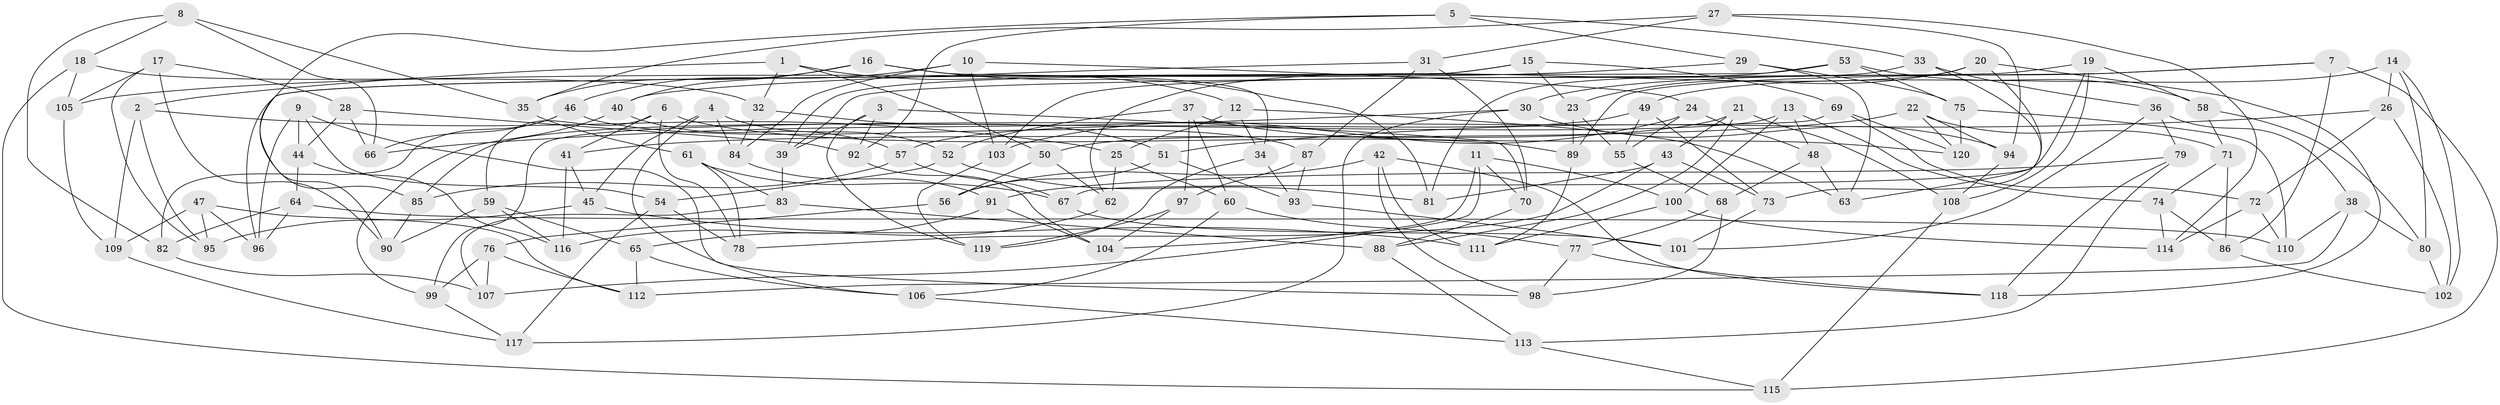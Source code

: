 // Generated by graph-tools (version 1.1) at 2025/50/03/09/25 03:50:50]
// undirected, 120 vertices, 240 edges
graph export_dot {
graph [start="1"]
  node [color=gray90,style=filled];
  1;
  2;
  3;
  4;
  5;
  6;
  7;
  8;
  9;
  10;
  11;
  12;
  13;
  14;
  15;
  16;
  17;
  18;
  19;
  20;
  21;
  22;
  23;
  24;
  25;
  26;
  27;
  28;
  29;
  30;
  31;
  32;
  33;
  34;
  35;
  36;
  37;
  38;
  39;
  40;
  41;
  42;
  43;
  44;
  45;
  46;
  47;
  48;
  49;
  50;
  51;
  52;
  53;
  54;
  55;
  56;
  57;
  58;
  59;
  60;
  61;
  62;
  63;
  64;
  65;
  66;
  67;
  68;
  69;
  70;
  71;
  72;
  73;
  74;
  75;
  76;
  77;
  78;
  79;
  80;
  81;
  82;
  83;
  84;
  85;
  86;
  87;
  88;
  89;
  90;
  91;
  92;
  93;
  94;
  95;
  96;
  97;
  98;
  99;
  100;
  101;
  102;
  103;
  104;
  105;
  106;
  107;
  108;
  109;
  110;
  111;
  112;
  113;
  114;
  115;
  116;
  117;
  118;
  119;
  120;
  1 -- 2;
  1 -- 32;
  1 -- 12;
  1 -- 50;
  2 -- 95;
  2 -- 109;
  2 -- 25;
  3 -- 92;
  3 -- 39;
  3 -- 70;
  3 -- 119;
  4 -- 45;
  4 -- 84;
  4 -- 52;
  4 -- 106;
  5 -- 33;
  5 -- 85;
  5 -- 92;
  5 -- 29;
  6 -- 41;
  6 -- 59;
  6 -- 89;
  6 -- 78;
  7 -- 86;
  7 -- 30;
  7 -- 89;
  7 -- 115;
  8 -- 18;
  8 -- 82;
  8 -- 66;
  8 -- 35;
  9 -- 98;
  9 -- 44;
  9 -- 96;
  9 -- 54;
  10 -- 24;
  10 -- 46;
  10 -- 84;
  10 -- 103;
  11 -- 104;
  11 -- 70;
  11 -- 107;
  11 -- 100;
  12 -- 25;
  12 -- 63;
  12 -- 34;
  13 -- 48;
  13 -- 85;
  13 -- 100;
  13 -- 74;
  14 -- 26;
  14 -- 49;
  14 -- 80;
  14 -- 102;
  15 -- 69;
  15 -- 23;
  15 -- 90;
  15 -- 39;
  16 -- 40;
  16 -- 34;
  16 -- 35;
  16 -- 81;
  17 -- 90;
  17 -- 95;
  17 -- 105;
  17 -- 28;
  18 -- 32;
  18 -- 115;
  18 -- 105;
  19 -- 108;
  19 -- 58;
  19 -- 67;
  19 -- 39;
  20 -- 62;
  20 -- 73;
  20 -- 118;
  20 -- 23;
  21 -- 88;
  21 -- 43;
  21 -- 50;
  21 -- 108;
  22 -- 41;
  22 -- 71;
  22 -- 94;
  22 -- 120;
  23 -- 55;
  23 -- 89;
  24 -- 55;
  24 -- 48;
  24 -- 103;
  25 -- 62;
  25 -- 60;
  26 -- 51;
  26 -- 72;
  26 -- 102;
  27 -- 31;
  27 -- 35;
  27 -- 114;
  27 -- 94;
  28 -- 66;
  28 -- 44;
  28 -- 92;
  29 -- 63;
  29 -- 105;
  29 -- 75;
  30 -- 94;
  30 -- 117;
  30 -- 66;
  31 -- 70;
  31 -- 87;
  31 -- 40;
  32 -- 51;
  32 -- 84;
  33 -- 36;
  33 -- 103;
  33 -- 63;
  34 -- 93;
  34 -- 119;
  35 -- 61;
  36 -- 38;
  36 -- 79;
  36 -- 101;
  37 -- 120;
  37 -- 52;
  37 -- 60;
  37 -- 97;
  38 -- 112;
  38 -- 80;
  38 -- 110;
  39 -- 83;
  40 -- 99;
  40 -- 57;
  41 -- 116;
  41 -- 45;
  42 -- 56;
  42 -- 111;
  42 -- 98;
  42 -- 118;
  43 -- 73;
  43 -- 81;
  43 -- 78;
  44 -- 64;
  44 -- 116;
  45 -- 111;
  45 -- 95;
  46 -- 87;
  46 -- 66;
  46 -- 82;
  47 -- 96;
  47 -- 95;
  47 -- 112;
  47 -- 109;
  48 -- 63;
  48 -- 68;
  49 -- 73;
  49 -- 57;
  49 -- 55;
  50 -- 56;
  50 -- 62;
  51 -- 56;
  51 -- 93;
  52 -- 81;
  52 -- 54;
  53 -- 96;
  53 -- 75;
  53 -- 81;
  53 -- 58;
  54 -- 117;
  54 -- 78;
  55 -- 68;
  56 -- 76;
  57 -- 85;
  57 -- 67;
  58 -- 80;
  58 -- 71;
  59 -- 65;
  59 -- 116;
  59 -- 90;
  60 -- 77;
  60 -- 106;
  61 -- 67;
  61 -- 83;
  61 -- 78;
  62 -- 65;
  64 -- 82;
  64 -- 96;
  64 -- 110;
  65 -- 112;
  65 -- 106;
  67 -- 101;
  68 -- 98;
  68 -- 77;
  69 -- 72;
  69 -- 99;
  69 -- 120;
  70 -- 88;
  71 -- 86;
  71 -- 74;
  72 -- 110;
  72 -- 114;
  73 -- 101;
  74 -- 114;
  74 -- 86;
  75 -- 120;
  75 -- 110;
  76 -- 112;
  76 -- 107;
  76 -- 99;
  77 -- 118;
  77 -- 98;
  79 -- 91;
  79 -- 118;
  79 -- 113;
  80 -- 102;
  82 -- 107;
  83 -- 88;
  83 -- 107;
  84 -- 91;
  85 -- 90;
  86 -- 102;
  87 -- 97;
  87 -- 93;
  88 -- 113;
  89 -- 111;
  91 -- 104;
  91 -- 116;
  92 -- 104;
  93 -- 101;
  94 -- 108;
  97 -- 104;
  97 -- 119;
  99 -- 117;
  100 -- 111;
  100 -- 114;
  103 -- 119;
  105 -- 109;
  106 -- 113;
  108 -- 115;
  109 -- 117;
  113 -- 115;
}
